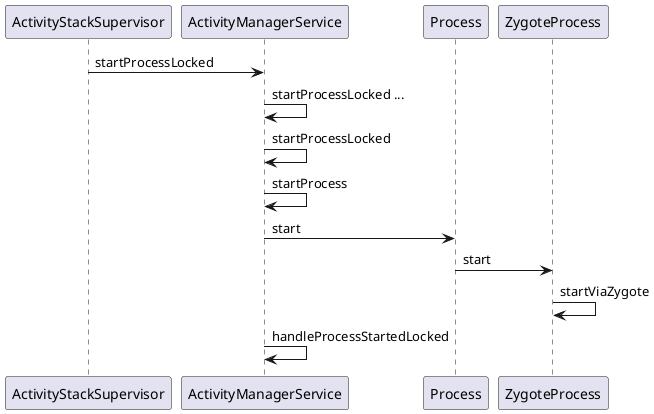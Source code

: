 @startuml

'create new Process'

ActivityStackSupervisor -> ActivityManagerService: startProcessLocked
ActivityManagerService -> ActivityManagerService: startProcessLocked ...
ActivityManagerService -> ActivityManagerService: startProcessLocked
ActivityManagerService -> ActivityManagerService: startProcess
ActivityManagerService -> Process: start
Process -> ZygoteProcess: start
ZygoteProcess -> ZygoteProcess: startViaZygote
'startViaZygote do things'
'return zygoteSendArgsAndGetResult(openZygoteSocketIfNeeded(abi),
 '                                              useBlastulaPool,
 '                                              argsForZygote);'

 '1、    openZygoteSocketIfNeeded'
 '2、    zygoteSendArgsAndGetResult'


'in Zygote Process begin'
'ZygoteConnection : processOneCommand'
'Zygote.readArgumentList'
'Zygote.forkAndSpecialize'

 '           if (pid == 0) {
 '                // in child
 '                zygoteServer.setForkChild();
 '
 '                zygoteServer.closeServerSocket();
 '                IoUtils.closeQuietly(serverPipeFd);
 '                serverPipeFd = null;
 '
 '                return handleChildProc(parsedArgs, descriptors, childPipeFd,
 '                        parsedArgs.mStartChildZygote);
 '            } else {
 '                // In the parent. A pid < 0 indicates a failure and will be handled in
 '                // handleParentProc.
 '                IoUtils.closeQuietly(childPipeFd);
 '                childPipeFd = null;
 '                handleParentProc(pid, descriptors, serverPipeFd);
 '                return null;
 '            }'

 'in Zygote Process end'

'in child process (APP Process) desc begin'
'ZygoteConnection : handleChildProc'
'ZygoteInit : zygoteInit'
'ZygoteInit : zygoteInit do some init of APP Process'
'call ActivityThread main function,do main looper'
'in ActivityThread main function, following code '
'ActivityThread thread = new ActivityThread();
 '        thread.attach(false, startSeq);'
'thread.attach(false, startSeq) '
'final IActivityManager mgr = ActivityManager.getService();
 '            try {
 '                mgr.attachApplication(mAppThread, startSeq);
 '            } catch (RemoteException ex) {
 '                throw ex.rethrowFromSystemServer();
 '            }'

'APP Process register ApplicationThread instance binder to AMS '
'1、 to remove 10s timeout message'
'2、 AMS use ApplicationThread binder to call APP side'


'in child process (APP Process) desc end'



'in parent process (Zygote Process)'






ActivityManagerService -> ActivityManagerService: handleProcessStartedLocked
'handleProcessStartedLocked register PROC_START_TIMEOUT_MSG, if new started Process do not talk with AMS in 10s,timeout ,components like Activitys,Services,Providers in this Process will be recycled'

@enduml